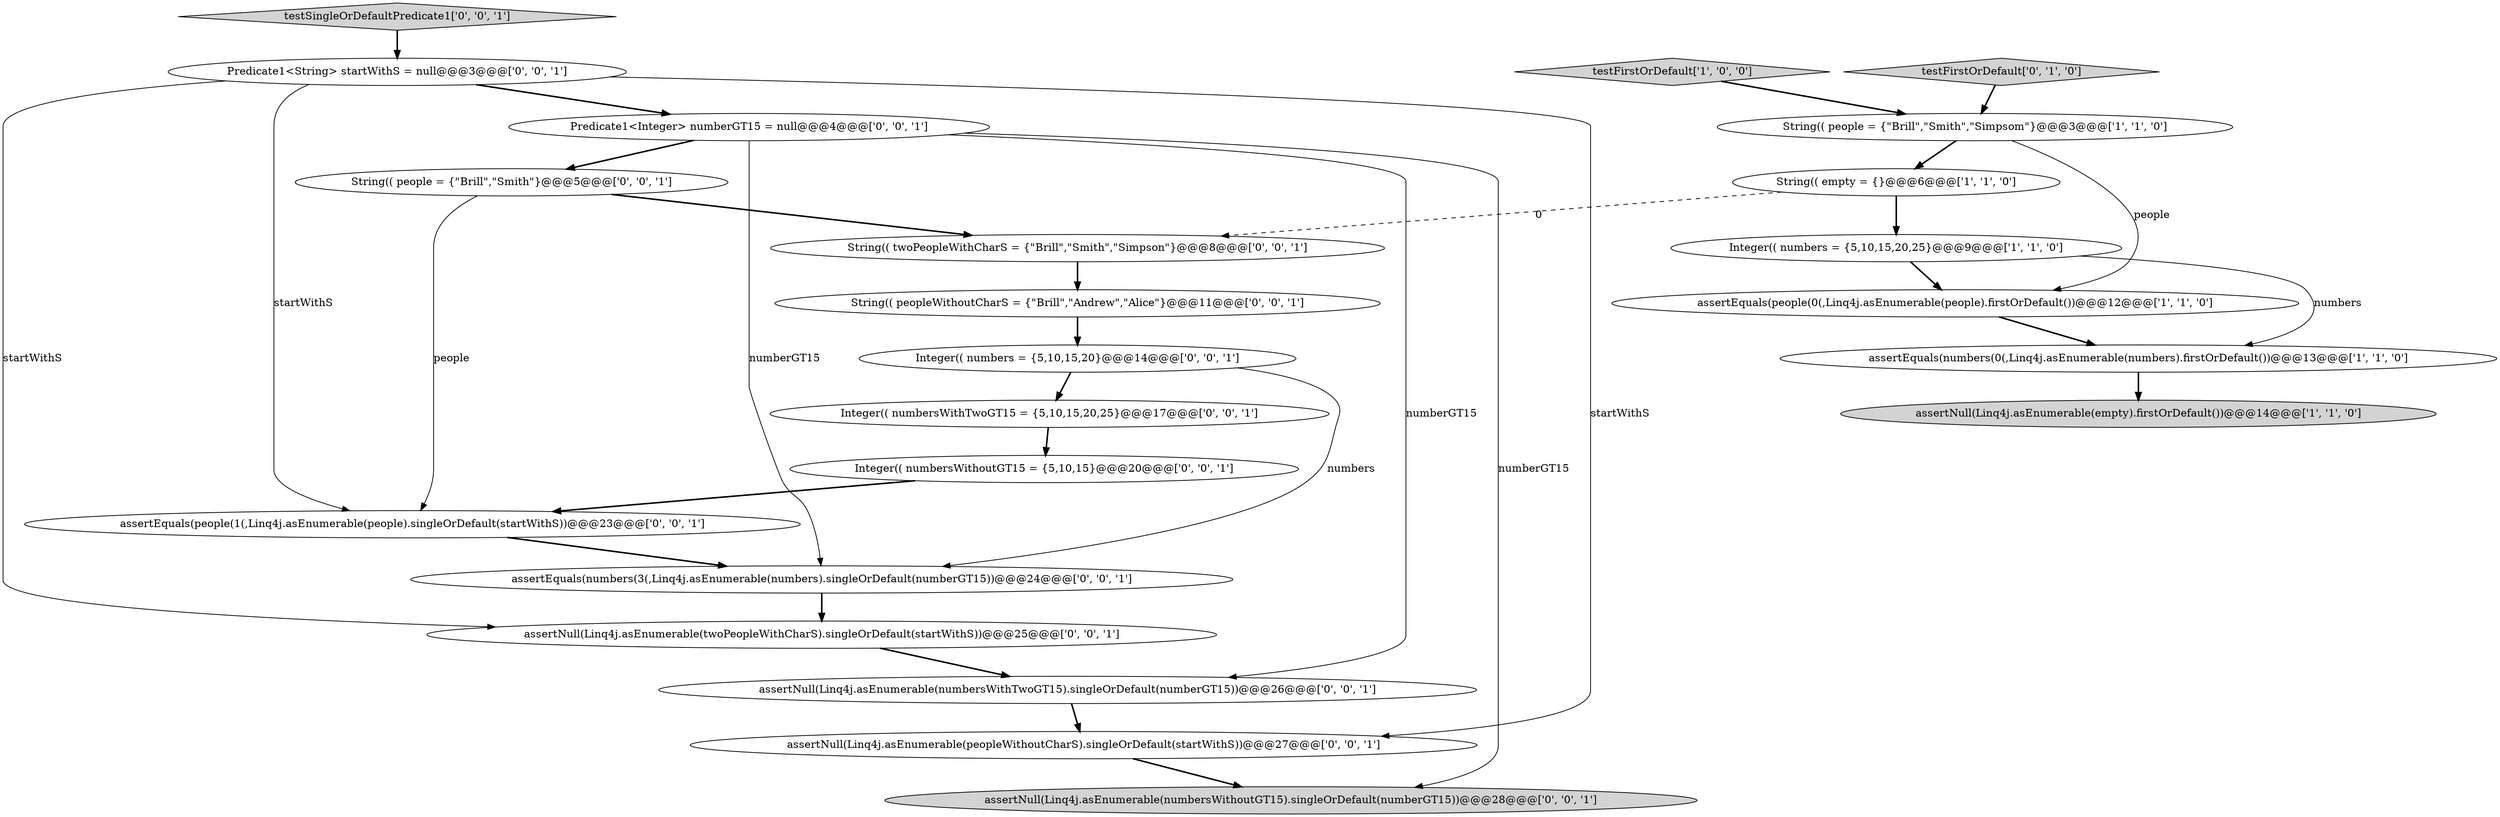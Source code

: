 digraph {
15 [style = filled, label = "testSingleOrDefaultPredicate1['0', '0', '1']", fillcolor = lightgray, shape = diamond image = "AAA0AAABBB3BBB"];
21 [style = filled, label = "String(( people = {\"Brill\",\"Smith\"}@@@5@@@['0', '0', '1']", fillcolor = white, shape = ellipse image = "AAA0AAABBB3BBB"];
12 [style = filled, label = "Integer(( numbersWithTwoGT15 = {5,10,15,20,25}@@@17@@@['0', '0', '1']", fillcolor = white, shape = ellipse image = "AAA0AAABBB3BBB"];
14 [style = filled, label = "assertNull(Linq4j.asEnumerable(numbersWithTwoGT15).singleOrDefault(numberGT15))@@@26@@@['0', '0', '1']", fillcolor = white, shape = ellipse image = "AAA0AAABBB3BBB"];
20 [style = filled, label = "assertNull(Linq4j.asEnumerable(peopleWithoutCharS).singleOrDefault(startWithS))@@@27@@@['0', '0', '1']", fillcolor = white, shape = ellipse image = "AAA0AAABBB3BBB"];
4 [style = filled, label = "String(( empty = {}@@@6@@@['1', '1', '0']", fillcolor = white, shape = ellipse image = "AAA0AAABBB1BBB"];
1 [style = filled, label = "assertEquals(people(0(,Linq4j.asEnumerable(people).firstOrDefault())@@@12@@@['1', '1', '0']", fillcolor = white, shape = ellipse image = "AAA0AAABBB1BBB"];
11 [style = filled, label = "assertNull(Linq4j.asEnumerable(numbersWithoutGT15).singleOrDefault(numberGT15))@@@28@@@['0', '0', '1']", fillcolor = lightgray, shape = ellipse image = "AAA0AAABBB3BBB"];
18 [style = filled, label = "String(( twoPeopleWithCharS = {\"Brill\",\"Smith\",\"Simpson\"}@@@8@@@['0', '0', '1']", fillcolor = white, shape = ellipse image = "AAA0AAABBB3BBB"];
22 [style = filled, label = "Integer(( numbers = {5,10,15,20}@@@14@@@['0', '0', '1']", fillcolor = white, shape = ellipse image = "AAA0AAABBB3BBB"];
10 [style = filled, label = "Predicate1<String> startWithS = null@@@3@@@['0', '0', '1']", fillcolor = white, shape = ellipse image = "AAA0AAABBB3BBB"];
19 [style = filled, label = "assertEquals(people(1(,Linq4j.asEnumerable(people).singleOrDefault(startWithS))@@@23@@@['0', '0', '1']", fillcolor = white, shape = ellipse image = "AAA0AAABBB3BBB"];
9 [style = filled, label = "String(( peopleWithoutCharS = {\"Brill\",\"Andrew\",\"Alice\"}@@@11@@@['0', '0', '1']", fillcolor = white, shape = ellipse image = "AAA0AAABBB3BBB"];
6 [style = filled, label = "Integer(( numbers = {5,10,15,20,25}@@@9@@@['1', '1', '0']", fillcolor = white, shape = ellipse image = "AAA0AAABBB1BBB"];
5 [style = filled, label = "assertNull(Linq4j.asEnumerable(empty).firstOrDefault())@@@14@@@['1', '1', '0']", fillcolor = lightgray, shape = ellipse image = "AAA0AAABBB1BBB"];
17 [style = filled, label = "Predicate1<Integer> numberGT15 = null@@@4@@@['0', '0', '1']", fillcolor = white, shape = ellipse image = "AAA0AAABBB3BBB"];
13 [style = filled, label = "Integer(( numbersWithoutGT15 = {5,10,15}@@@20@@@['0', '0', '1']", fillcolor = white, shape = ellipse image = "AAA0AAABBB3BBB"];
2 [style = filled, label = "assertEquals(numbers(0(,Linq4j.asEnumerable(numbers).firstOrDefault())@@@13@@@['1', '1', '0']", fillcolor = white, shape = ellipse image = "AAA0AAABBB1BBB"];
8 [style = filled, label = "assertEquals(numbers(3(,Linq4j.asEnumerable(numbers).singleOrDefault(numberGT15))@@@24@@@['0', '0', '1']", fillcolor = white, shape = ellipse image = "AAA0AAABBB3BBB"];
0 [style = filled, label = "testFirstOrDefault['1', '0', '0']", fillcolor = lightgray, shape = diamond image = "AAA0AAABBB1BBB"];
7 [style = filled, label = "testFirstOrDefault['0', '1', '0']", fillcolor = lightgray, shape = diamond image = "AAA0AAABBB2BBB"];
3 [style = filled, label = "String(( people = {\"Brill\",\"Smith\",\"Simpsom\"}@@@3@@@['1', '1', '0']", fillcolor = white, shape = ellipse image = "AAA0AAABBB1BBB"];
16 [style = filled, label = "assertNull(Linq4j.asEnumerable(twoPeopleWithCharS).singleOrDefault(startWithS))@@@25@@@['0', '0', '1']", fillcolor = white, shape = ellipse image = "AAA0AAABBB3BBB"];
9->22 [style = bold, label=""];
0->3 [style = bold, label=""];
4->18 [style = dashed, label="0"];
8->16 [style = bold, label=""];
15->10 [style = bold, label=""];
3->1 [style = solid, label="people"];
4->6 [style = bold, label=""];
10->16 [style = solid, label="startWithS"];
22->8 [style = solid, label="numbers"];
10->17 [style = bold, label=""];
10->20 [style = solid, label="startWithS"];
3->4 [style = bold, label=""];
17->11 [style = solid, label="numberGT15"];
21->18 [style = bold, label=""];
19->8 [style = bold, label=""];
7->3 [style = bold, label=""];
21->19 [style = solid, label="people"];
6->2 [style = solid, label="numbers"];
6->1 [style = bold, label=""];
12->13 [style = bold, label=""];
17->8 [style = solid, label="numberGT15"];
13->19 [style = bold, label=""];
22->12 [style = bold, label=""];
18->9 [style = bold, label=""];
10->19 [style = solid, label="startWithS"];
16->14 [style = bold, label=""];
1->2 [style = bold, label=""];
17->14 [style = solid, label="numberGT15"];
17->21 [style = bold, label=""];
14->20 [style = bold, label=""];
2->5 [style = bold, label=""];
20->11 [style = bold, label=""];
}
